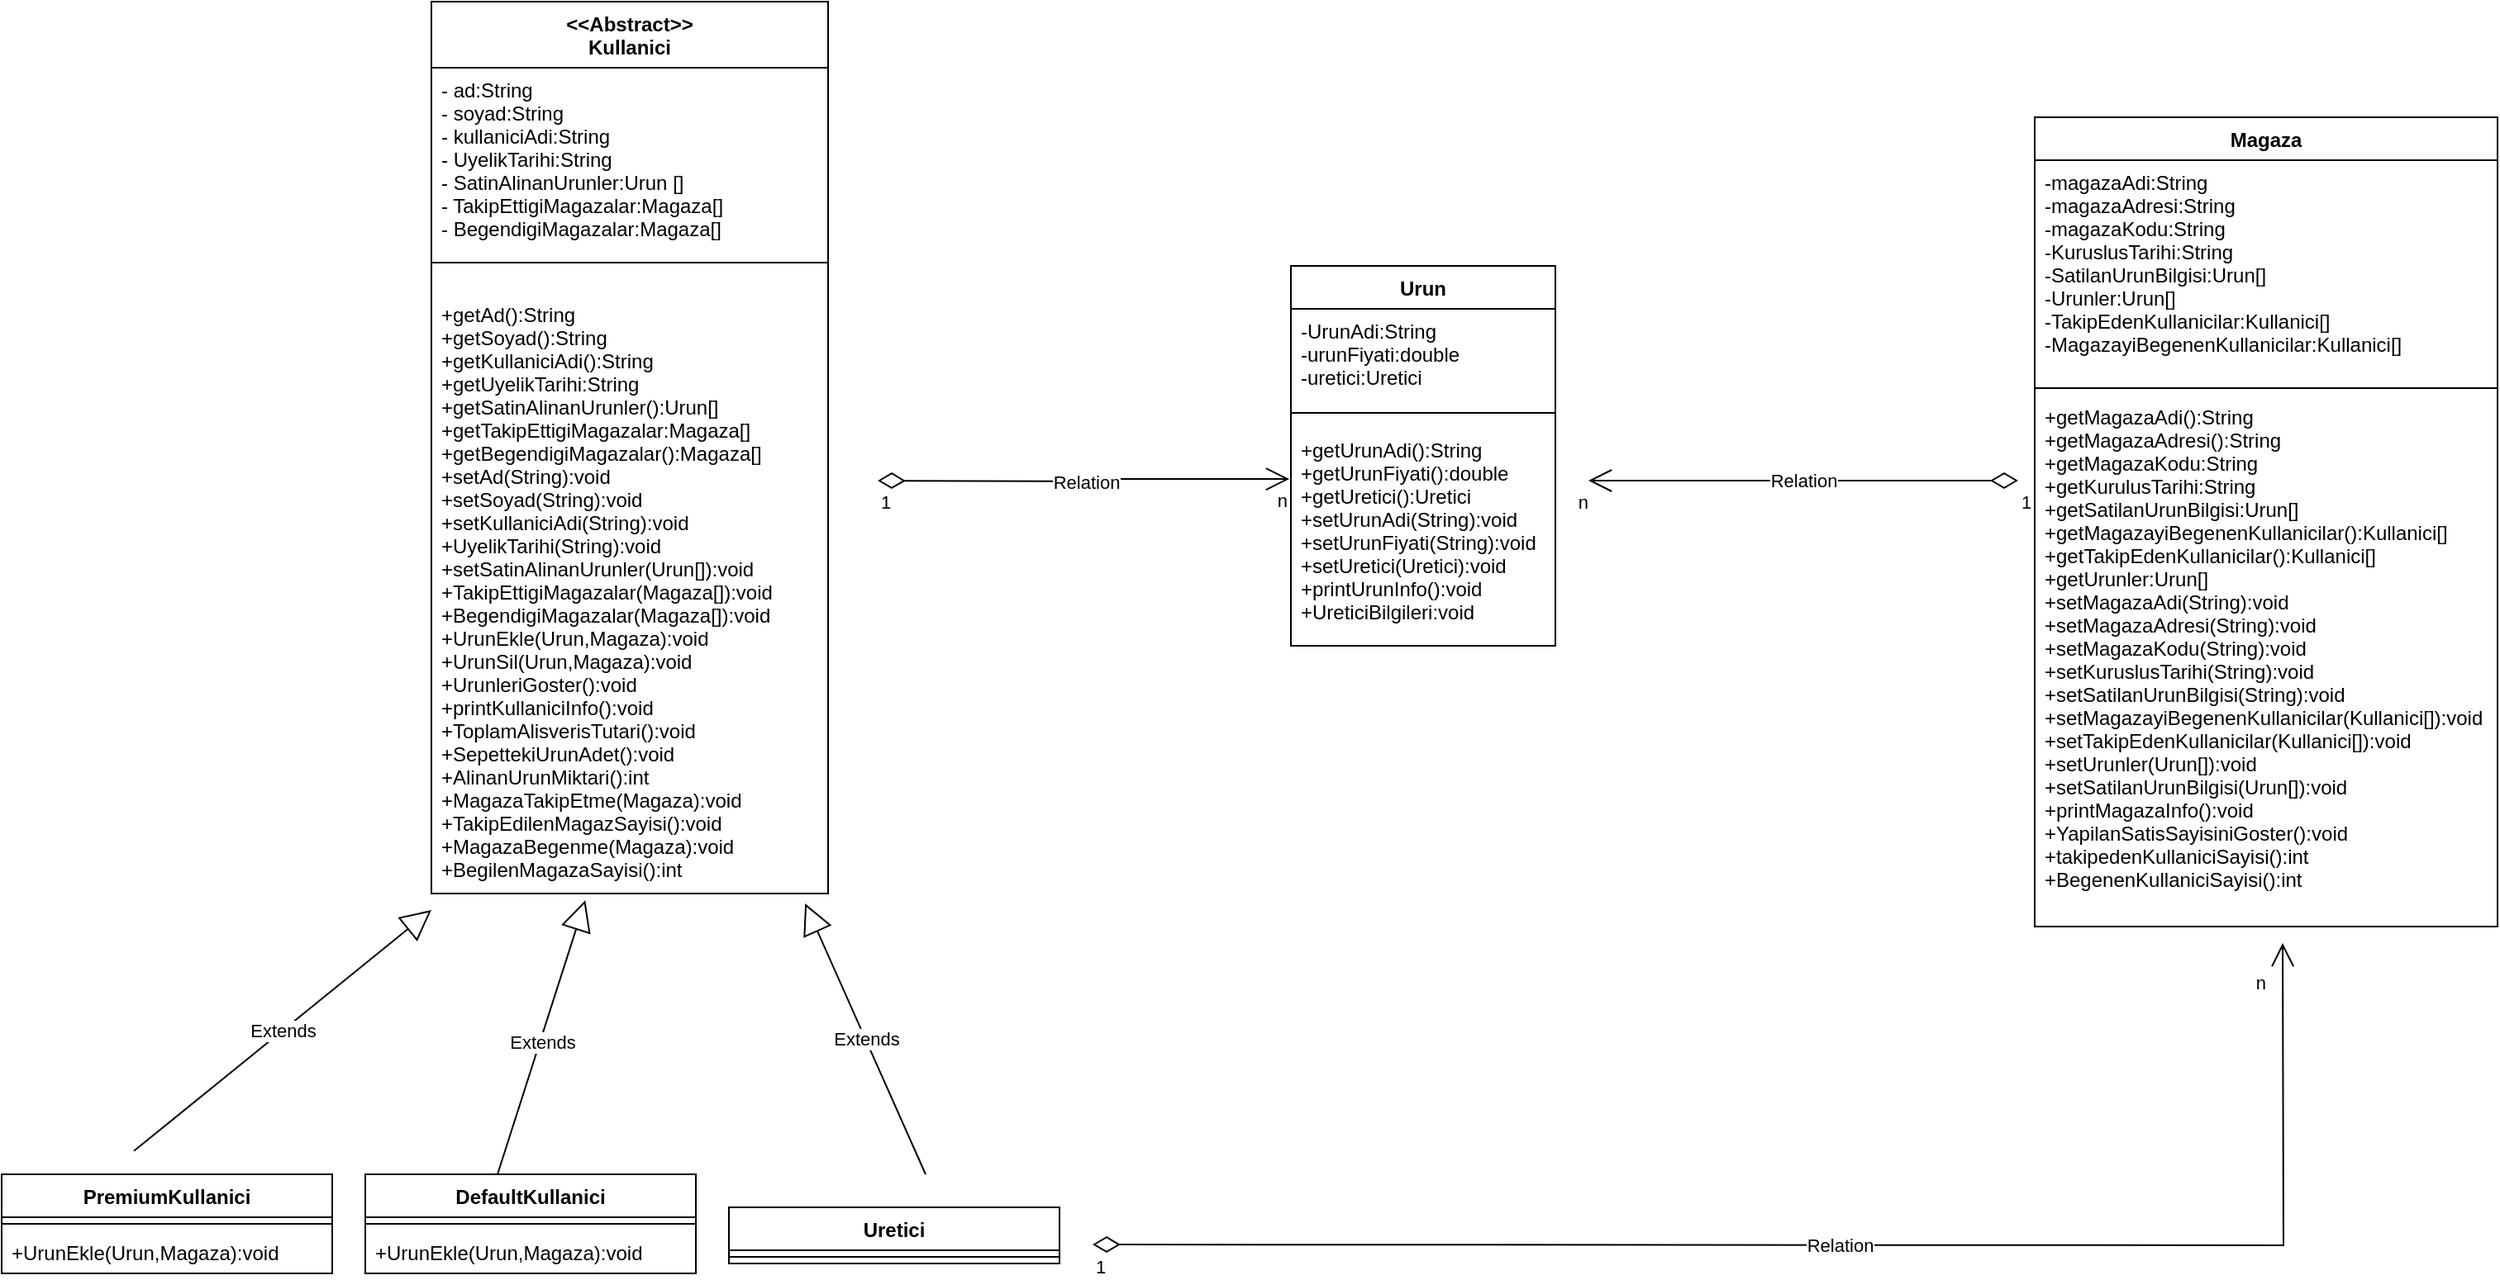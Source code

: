 <mxfile version="20.8.3" type="github">
  <diagram id="C5RBs43oDa-KdzZeNtuy" name="Page-1">
    <mxGraphModel dx="2501" dy="1925" grid="1" gridSize="10" guides="1" tooltips="1" connect="1" arrows="1" fold="1" page="1" pageScale="1" pageWidth="827" pageHeight="1169" math="0" shadow="0">
      <root>
        <mxCell id="WIyWlLk6GJQsqaUBKTNV-0" />
        <mxCell id="WIyWlLk6GJQsqaUBKTNV-1" parent="WIyWlLk6GJQsqaUBKTNV-0" />
        <mxCell id="t81oNcA6mP4DQonGpUz4-0" value="&lt;&lt;Abstract&gt;&gt;&#xa;Kullanici" style="swimlane;fontStyle=1;align=center;verticalAlign=top;childLayout=stackLayout;horizontal=1;startSize=40;horizontalStack=0;resizeParent=1;resizeParentMax=0;resizeLast=0;collapsible=1;marginBottom=0;" vertex="1" parent="WIyWlLk6GJQsqaUBKTNV-1">
          <mxGeometry x="-300" y="-50" width="240" height="540" as="geometry" />
        </mxCell>
        <mxCell id="t81oNcA6mP4DQonGpUz4-1" value="- ad:String&#xa;- soyad:String&#xa;- kullaniciAdi:String&#xa;- UyelikTarihi:String&#xa;- SatinAlinanUrunler:Urun []&#xa;- TakipEttigiMagazalar:Magaza[]&#xa;- BegendigiMagazalar:Magaza[]" style="text;strokeColor=none;fillColor=none;align=left;verticalAlign=top;spacingLeft=4;spacingRight=4;overflow=hidden;rotatable=0;points=[[0,0.5],[1,0.5]];portConstraint=eastwest;" vertex="1" parent="t81oNcA6mP4DQonGpUz4-0">
          <mxGeometry y="40" width="240" height="114" as="geometry" />
        </mxCell>
        <mxCell id="t81oNcA6mP4DQonGpUz4-2" value="" style="line;strokeWidth=1;fillColor=none;align=left;verticalAlign=middle;spacingTop=-1;spacingLeft=3;spacingRight=3;rotatable=0;labelPosition=right;points=[];portConstraint=eastwest;strokeColor=inherit;" vertex="1" parent="t81oNcA6mP4DQonGpUz4-0">
          <mxGeometry y="154" width="240" height="8" as="geometry" />
        </mxCell>
        <mxCell id="t81oNcA6mP4DQonGpUz4-3" value="&#xa;+getAd():String&#xa;+getSoyad():String&#xa;+getKullaniciAdi():String&#xa;+getUyelikTarihi:String&#xa;+getSatinAlinanUrunler():Urun[]&#xa;+getTakipEttigiMagazalar:Magaza[]&#xa;+getBegendigiMagazalar():Magaza[] &#xa;+setAd(String):void&#xa;+setSoyad(String):void&#xa;+setKullaniciAdi(String):void&#xa;+UyelikTarihi(String):void&#xa;+setSatinAlinanUrunler(Urun[]):void&#xa;+TakipEttigiMagazalar(Magaza[]):void&#xa;+BegendigiMagazalar(Magaza[]):void&#xa;+UrunEkle(Urun,Magaza):void&#xa;+UrunSil(Urun,Magaza):void&#xa;+UrunleriGoster():void&#xa;+printKullaniciInfo():void&#xa;+ToplamAlisverisTutari():void&#xa;+SepettekiUrunAdet():void&#xa;+AlinanUrunMiktari():int&#xa;+MagazaTakipEtme(Magaza):void&#xa;+TakipEdilenMagazSayisi():void&#xa;+MagazaBegenme(Magaza):void&#xa;+BegilenMagazaSayisi():int" style="text;strokeColor=none;fillColor=none;align=left;verticalAlign=top;spacingLeft=4;spacingRight=4;overflow=hidden;rotatable=0;points=[[0,0.5],[1,0.5]];portConstraint=eastwest;" vertex="1" parent="t81oNcA6mP4DQonGpUz4-0">
          <mxGeometry y="162" width="240" height="378" as="geometry" />
        </mxCell>
        <mxCell id="t81oNcA6mP4DQonGpUz4-5" value="PremiumKullanici" style="swimlane;fontStyle=1;align=center;verticalAlign=top;childLayout=stackLayout;horizontal=1;startSize=26;horizontalStack=0;resizeParent=1;resizeParentMax=0;resizeLast=0;collapsible=1;marginBottom=0;" vertex="1" parent="WIyWlLk6GJQsqaUBKTNV-1">
          <mxGeometry x="-560" y="660" width="200" height="60" as="geometry" />
        </mxCell>
        <mxCell id="t81oNcA6mP4DQonGpUz4-7" value="" style="line;strokeWidth=1;fillColor=none;align=left;verticalAlign=middle;spacingTop=-1;spacingLeft=3;spacingRight=3;rotatable=0;labelPosition=right;points=[];portConstraint=eastwest;strokeColor=inherit;" vertex="1" parent="t81oNcA6mP4DQonGpUz4-5">
          <mxGeometry y="26" width="200" height="8" as="geometry" />
        </mxCell>
        <mxCell id="t81oNcA6mP4DQonGpUz4-8" value="+UrunEkle(Urun,Magaza):void" style="text;strokeColor=none;fillColor=none;align=left;verticalAlign=top;spacingLeft=4;spacingRight=4;overflow=hidden;rotatable=0;points=[[0,0.5],[1,0.5]];portConstraint=eastwest;" vertex="1" parent="t81oNcA6mP4DQonGpUz4-5">
          <mxGeometry y="34" width="200" height="26" as="geometry" />
        </mxCell>
        <mxCell id="t81oNcA6mP4DQonGpUz4-9" value="DefaultKullanici" style="swimlane;fontStyle=1;align=center;verticalAlign=top;childLayout=stackLayout;horizontal=1;startSize=26;horizontalStack=0;resizeParent=1;resizeParentMax=0;resizeLast=0;collapsible=1;marginBottom=0;" vertex="1" parent="WIyWlLk6GJQsqaUBKTNV-1">
          <mxGeometry x="-340" y="660" width="200" height="60" as="geometry" />
        </mxCell>
        <mxCell id="t81oNcA6mP4DQonGpUz4-11" value="" style="line;strokeWidth=1;fillColor=none;align=left;verticalAlign=middle;spacingTop=-1;spacingLeft=3;spacingRight=3;rotatable=0;labelPosition=right;points=[];portConstraint=eastwest;strokeColor=inherit;" vertex="1" parent="t81oNcA6mP4DQonGpUz4-9">
          <mxGeometry y="26" width="200" height="8" as="geometry" />
        </mxCell>
        <mxCell id="t81oNcA6mP4DQonGpUz4-12" value="+UrunEkle(Urun,Magaza):void" style="text;strokeColor=none;fillColor=none;align=left;verticalAlign=top;spacingLeft=4;spacingRight=4;overflow=hidden;rotatable=0;points=[[0,0.5],[1,0.5]];portConstraint=eastwest;" vertex="1" parent="t81oNcA6mP4DQonGpUz4-9">
          <mxGeometry y="34" width="200" height="26" as="geometry" />
        </mxCell>
        <mxCell id="t81oNcA6mP4DQonGpUz4-13" value="Extends" style="endArrow=block;endSize=16;endFill=0;html=1;rounded=0;entryX=0.942;entryY=1.016;entryDx=0;entryDy=0;entryPerimeter=0;" edge="1" parent="WIyWlLk6GJQsqaUBKTNV-1" target="t81oNcA6mP4DQonGpUz4-3">
          <mxGeometry width="160" relative="1" as="geometry">
            <mxPoint x="-1" y="660" as="sourcePoint" />
            <mxPoint x="-60" y="520" as="targetPoint" />
          </mxGeometry>
        </mxCell>
        <mxCell id="t81oNcA6mP4DQonGpUz4-14" value="Extends" style="endArrow=block;endSize=16;endFill=0;html=1;rounded=0;entryX=0.388;entryY=1.011;entryDx=0;entryDy=0;entryPerimeter=0;" edge="1" parent="WIyWlLk6GJQsqaUBKTNV-1" target="t81oNcA6mP4DQonGpUz4-3">
          <mxGeometry x="-0.032" y="-1" width="160" relative="1" as="geometry">
            <mxPoint x="-260" y="660.0" as="sourcePoint" />
            <mxPoint x="-220" y="544.09" as="targetPoint" />
            <mxPoint as="offset" />
          </mxGeometry>
        </mxCell>
        <mxCell id="t81oNcA6mP4DQonGpUz4-19" value="Urun" style="swimlane;fontStyle=1;align=center;verticalAlign=top;childLayout=stackLayout;horizontal=1;startSize=26;horizontalStack=0;resizeParent=1;resizeParentMax=0;resizeLast=0;collapsible=1;marginBottom=0;" vertex="1" parent="WIyWlLk6GJQsqaUBKTNV-1">
          <mxGeometry x="220" y="110" width="160" height="230" as="geometry" />
        </mxCell>
        <mxCell id="t81oNcA6mP4DQonGpUz4-20" value="-UrunAdi:String&#xa;-urunFiyati:double&#xa;-uretici:Uretici" style="text;strokeColor=none;fillColor=none;align=left;verticalAlign=top;spacingLeft=4;spacingRight=4;overflow=hidden;rotatable=0;points=[[0,0.5],[1,0.5]];portConstraint=eastwest;" vertex="1" parent="t81oNcA6mP4DQonGpUz4-19">
          <mxGeometry y="26" width="160" height="54" as="geometry" />
        </mxCell>
        <mxCell id="t81oNcA6mP4DQonGpUz4-21" value="" style="line;strokeWidth=1;fillColor=none;align=left;verticalAlign=middle;spacingTop=-1;spacingLeft=3;spacingRight=3;rotatable=0;labelPosition=right;points=[];portConstraint=eastwest;strokeColor=inherit;" vertex="1" parent="t81oNcA6mP4DQonGpUz4-19">
          <mxGeometry y="80" width="160" height="18" as="geometry" />
        </mxCell>
        <mxCell id="t81oNcA6mP4DQonGpUz4-22" value="+getUrunAdi():String&#xa;+getUrunFiyati():double&#xa;+getUretici():Uretici&#xa;+setUrunAdi(String):void&#xa;+setUrunFiyati(String):void&#xa;+setUretici(Uretici):void&#xa;+printUrunInfo():void&#xa;+UreticiBilgileri:void" style="text;strokeColor=none;fillColor=none;align=left;verticalAlign=top;spacingLeft=4;spacingRight=4;overflow=hidden;rotatable=0;points=[[0,0.5],[1,0.5]];portConstraint=eastwest;" vertex="1" parent="t81oNcA6mP4DQonGpUz4-19">
          <mxGeometry y="98" width="160" height="132" as="geometry" />
        </mxCell>
        <mxCell id="t81oNcA6mP4DQonGpUz4-23" value="Relation" style="endArrow=open;html=1;endSize=12;startArrow=diamondThin;startSize=14;startFill=0;edgeStyle=orthogonalEdgeStyle;rounded=0;entryX=-0.006;entryY=0.235;entryDx=0;entryDy=0;entryPerimeter=0;" edge="1" parent="WIyWlLk6GJQsqaUBKTNV-1" target="t81oNcA6mP4DQonGpUz4-22">
          <mxGeometry relative="1" as="geometry">
            <mxPoint x="-30" y="240" as="sourcePoint" />
            <mxPoint x="130" y="240" as="targetPoint" />
          </mxGeometry>
        </mxCell>
        <mxCell id="t81oNcA6mP4DQonGpUz4-24" value="1" style="edgeLabel;resizable=0;html=1;align=left;verticalAlign=top;" connectable="0" vertex="1" parent="t81oNcA6mP4DQonGpUz4-23">
          <mxGeometry x="-1" relative="1" as="geometry" />
        </mxCell>
        <mxCell id="t81oNcA6mP4DQonGpUz4-25" value="n" style="edgeLabel;resizable=0;html=1;align=right;verticalAlign=top;" connectable="0" vertex="1" parent="t81oNcA6mP4DQonGpUz4-23">
          <mxGeometry x="1" relative="1" as="geometry" />
        </mxCell>
        <mxCell id="t81oNcA6mP4DQonGpUz4-26" value="Uretici" style="swimlane;fontStyle=1;align=center;verticalAlign=top;childLayout=stackLayout;horizontal=1;startSize=26;horizontalStack=0;resizeParent=1;resizeParentMax=0;resizeLast=0;collapsible=1;marginBottom=0;" vertex="1" parent="WIyWlLk6GJQsqaUBKTNV-1">
          <mxGeometry x="-120" y="680" width="200" height="34" as="geometry" />
        </mxCell>
        <mxCell id="t81oNcA6mP4DQonGpUz4-28" value="" style="line;strokeWidth=1;fillColor=none;align=left;verticalAlign=middle;spacingTop=-1;spacingLeft=3;spacingRight=3;rotatable=0;labelPosition=right;points=[];portConstraint=eastwest;strokeColor=inherit;" vertex="1" parent="t81oNcA6mP4DQonGpUz4-26">
          <mxGeometry y="26" width="200" height="8" as="geometry" />
        </mxCell>
        <mxCell id="t81oNcA6mP4DQonGpUz4-30" value="Extends" style="endArrow=block;endSize=16;endFill=0;html=1;rounded=0;" edge="1" parent="WIyWlLk6GJQsqaUBKTNV-1">
          <mxGeometry width="160" relative="1" as="geometry">
            <mxPoint x="-480" y="645.91" as="sourcePoint" />
            <mxPoint x="-300" y="500" as="targetPoint" />
          </mxGeometry>
        </mxCell>
        <mxCell id="t81oNcA6mP4DQonGpUz4-31" value="Magaza" style="swimlane;fontStyle=1;align=center;verticalAlign=top;childLayout=stackLayout;horizontal=1;startSize=26;horizontalStack=0;resizeParent=1;resizeParentMax=0;resizeLast=0;collapsible=1;marginBottom=0;" vertex="1" parent="WIyWlLk6GJQsqaUBKTNV-1">
          <mxGeometry x="670" y="20" width="280" height="490" as="geometry" />
        </mxCell>
        <mxCell id="t81oNcA6mP4DQonGpUz4-32" value="-magazaAdi:String&#xa;-magazaAdresi:String&#xa;-magazaKodu:String&#xa;-KuruslusTarihi:String&#xa;-SatilanUrunBilgisi:Urun[]&#xa;-Urunler:Urun[]&#xa;-TakipEdenKullanicilar:Kullanici[]&#xa;-MagazayiBegenenKullanicilar:Kullanici[]" style="text;strokeColor=none;fillColor=none;align=left;verticalAlign=top;spacingLeft=4;spacingRight=4;overflow=hidden;rotatable=0;points=[[0,0.5],[1,0.5]];portConstraint=eastwest;" vertex="1" parent="t81oNcA6mP4DQonGpUz4-31">
          <mxGeometry y="26" width="280" height="134" as="geometry" />
        </mxCell>
        <mxCell id="t81oNcA6mP4DQonGpUz4-33" value="" style="line;strokeWidth=1;fillColor=none;align=left;verticalAlign=middle;spacingTop=-1;spacingLeft=3;spacingRight=3;rotatable=0;labelPosition=right;points=[];portConstraint=eastwest;strokeColor=inherit;" vertex="1" parent="t81oNcA6mP4DQonGpUz4-31">
          <mxGeometry y="160" width="280" height="8" as="geometry" />
        </mxCell>
        <mxCell id="t81oNcA6mP4DQonGpUz4-34" value="+getMagazaAdi():String&#xa;+getMagazaAdresi():String&#xa;+getMagazaKodu:String&#xa;+getKurulusTarihi:String&#xa;+getSatilanUrunBilgisi:Urun[]&#xa;+getMagazayiBegenenKullanicilar():Kullanici[]&#xa;+getTakipEdenKullanicilar():Kullanici[]&#xa;+getUrunler:Urun[]&#xa;+setMagazaAdi(String):void&#xa;+setMagazaAdresi(String):void&#xa;+setMagazaKodu(String):void&#xa;+setKuruslusTarihi(String):void&#xa;+setSatilanUrunBilgisi(String):void&#xa;+setMagazayiBegenenKullanicilar(Kullanici[]):void&#xa;+setTakipEdenKullanicilar(Kullanici[]):void&#xa;+setUrunler(Urun[]):void&#xa;+setSatilanUrunBilgisi(Urun[]):void&#xa;+printMagazaInfo():void&#xa;+YapilanSatisSayisiniGoster():void&#xa;+takipedenKullaniciSayisi():int&#xa;+BegenenKullaniciSayisi():int&#xa;&#xa;&#xa;&#xa;" style="text;strokeColor=none;fillColor=none;align=left;verticalAlign=top;spacingLeft=4;spacingRight=4;overflow=hidden;rotatable=0;points=[[0,0.5],[1,0.5]];portConstraint=eastwest;" vertex="1" parent="t81oNcA6mP4DQonGpUz4-31">
          <mxGeometry y="168" width="280" height="322" as="geometry" />
        </mxCell>
        <mxCell id="t81oNcA6mP4DQonGpUz4-38" value="Relation" style="endArrow=open;html=1;endSize=12;startArrow=diamondThin;startSize=14;startFill=0;edgeStyle=orthogonalEdgeStyle;rounded=0;" edge="1" parent="WIyWlLk6GJQsqaUBKTNV-1">
          <mxGeometry relative="1" as="geometry">
            <mxPoint x="660" y="240" as="sourcePoint" />
            <mxPoint x="400" y="240" as="targetPoint" />
          </mxGeometry>
        </mxCell>
        <mxCell id="t81oNcA6mP4DQonGpUz4-39" value="1" style="edgeLabel;resizable=0;html=1;align=left;verticalAlign=top;" connectable="0" vertex="1" parent="t81oNcA6mP4DQonGpUz4-38">
          <mxGeometry x="-1" relative="1" as="geometry" />
        </mxCell>
        <mxCell id="t81oNcA6mP4DQonGpUz4-40" value="n" style="edgeLabel;resizable=0;html=1;align=right;verticalAlign=top;" connectable="0" vertex="1" parent="t81oNcA6mP4DQonGpUz4-38">
          <mxGeometry x="1" relative="1" as="geometry" />
        </mxCell>
        <mxCell id="t81oNcA6mP4DQonGpUz4-41" value="Relation" style="endArrow=open;html=1;endSize=12;startArrow=diamondThin;startSize=14;startFill=0;edgeStyle=orthogonalEdgeStyle;rounded=0;" edge="1" parent="WIyWlLk6GJQsqaUBKTNV-1">
          <mxGeometry relative="1" as="geometry">
            <mxPoint x="100" y="702.5" as="sourcePoint" />
            <mxPoint x="820" y="520" as="targetPoint" />
          </mxGeometry>
        </mxCell>
        <mxCell id="t81oNcA6mP4DQonGpUz4-42" value="1" style="edgeLabel;resizable=0;html=1;align=left;verticalAlign=top;" connectable="0" vertex="1" parent="t81oNcA6mP4DQonGpUz4-41">
          <mxGeometry x="-1" relative="1" as="geometry" />
        </mxCell>
        <mxCell id="t81oNcA6mP4DQonGpUz4-43" value="n" style="edgeLabel;resizable=0;html=1;align=right;verticalAlign=top;rotation=0;" connectable="0" vertex="1" parent="t81oNcA6mP4DQonGpUz4-41">
          <mxGeometry x="1" relative="1" as="geometry">
            <mxPoint x="-10" y="11" as="offset" />
          </mxGeometry>
        </mxCell>
      </root>
    </mxGraphModel>
  </diagram>
</mxfile>
